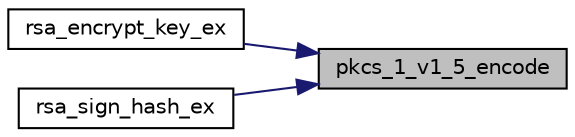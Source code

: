 digraph "pkcs_1_v1_5_encode"
{
 // LATEX_PDF_SIZE
  edge [fontname="Helvetica",fontsize="10",labelfontname="Helvetica",labelfontsize="10"];
  node [fontname="Helvetica",fontsize="10",shape=record];
  rankdir="RL";
  Node4 [label="pkcs_1_v1_5_encode",height=0.2,width=0.4,color="black", fillcolor="grey75", style="filled", fontcolor="black",tooltip="PKCS #1 v1.5 encode."];
  Node4 -> Node5 [dir="back",color="midnightblue",fontsize="10",style="solid",fontname="Helvetica"];
  Node5 [label="rsa_encrypt_key_ex",height=0.2,width=0.4,color="black", fillcolor="white", style="filled",URL="$rsa__encrypt__key_8c.html#af3112ec74c217e4bbd5e9609bc83393f",tooltip="(PKCS #1 v2.0) OAEP pad then encrypt"];
  Node4 -> Node6 [dir="back",color="midnightblue",fontsize="10",style="solid",fontname="Helvetica"];
  Node6 [label="rsa_sign_hash_ex",height=0.2,width=0.4,color="black", fillcolor="white", style="filled",URL="$rsa__sign__hash_8c.html#a7a07f13dda380b3a3545a07047195ecd",tooltip="PKCS #1 pad then sign."];
}
